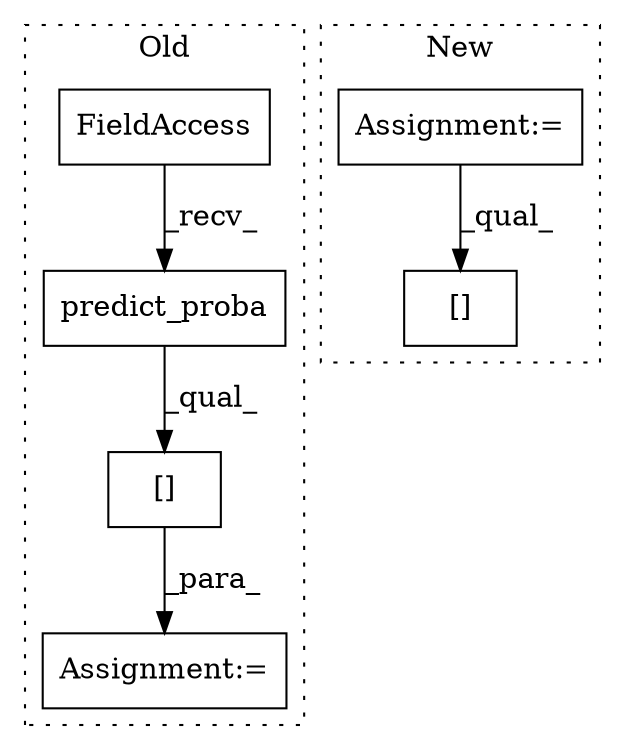 digraph G {
subgraph cluster0 {
1 [label="predict_proba" a="32" s="6602,6640" l="14,1" shape="box"];
4 [label="FieldAccess" a="22" s="6587" l="14" shape="box"];
5 [label="[]" a="2" s="6587,6643" l="55,1" shape="box"];
6 [label="Assignment:=" a="7" s="6586" l="1" shape="box"];
label = "Old";
style="dotted";
}
subgraph cluster1 {
2 [label="[]" a="2" s="6732,6754" l="21,1" shape="box"];
3 [label="Assignment:=" a="7" s="6664" l="1" shape="box"];
label = "New";
style="dotted";
}
1 -> 5 [label="_qual_"];
3 -> 2 [label="_qual_"];
4 -> 1 [label="_recv_"];
5 -> 6 [label="_para_"];
}